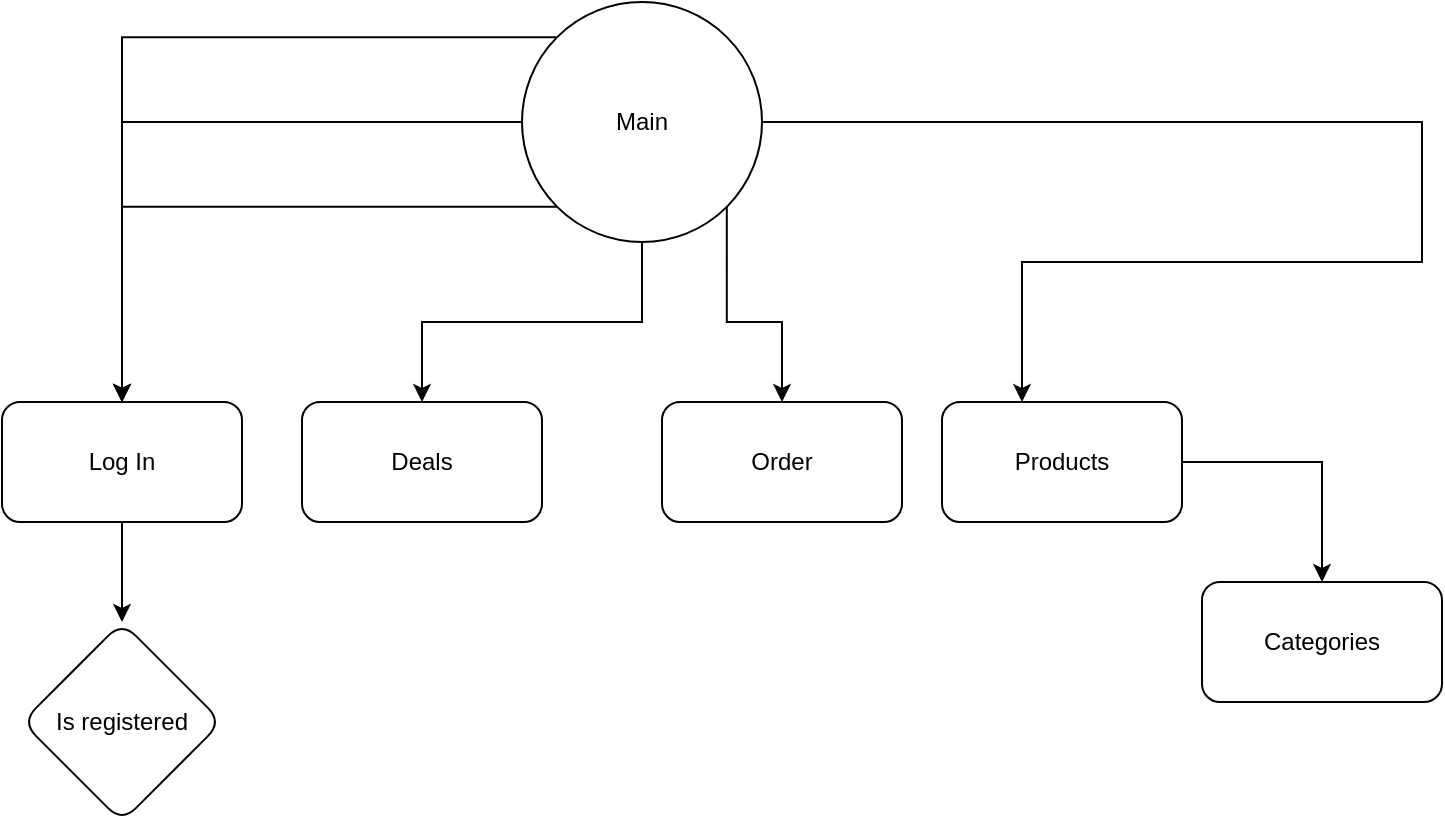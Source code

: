 <mxfile version="24.5.2" type="github">
  <diagram id="C5RBs43oDa-KdzZeNtuy" name="Page-1">
    <mxGraphModel dx="1434" dy="738" grid="1" gridSize="10" guides="1" tooltips="1" connect="1" arrows="1" fold="1" page="1" pageScale="1" pageWidth="827" pageHeight="1169" math="0" shadow="0">
      <root>
        <mxCell id="WIyWlLk6GJQsqaUBKTNV-0" />
        <mxCell id="WIyWlLk6GJQsqaUBKTNV-1" parent="WIyWlLk6GJQsqaUBKTNV-0" />
        <mxCell id="e_LVXAWWAiUJYfjZ-BVR-2" value="" style="edgeStyle=orthogonalEdgeStyle;rounded=0;orthogonalLoop=1;jettySize=auto;html=1;" edge="1" parent="WIyWlLk6GJQsqaUBKTNV-1" source="e_LVXAWWAiUJYfjZ-BVR-21" target="e_LVXAWWAiUJYfjZ-BVR-1">
          <mxGeometry relative="1" as="geometry" />
        </mxCell>
        <mxCell id="e_LVXAWWAiUJYfjZ-BVR-4" value="" style="edgeStyle=orthogonalEdgeStyle;rounded=0;orthogonalLoop=1;jettySize=auto;html=1;exitX=0;exitY=0;exitDx=0;exitDy=0;" edge="1" parent="WIyWlLk6GJQsqaUBKTNV-1" source="e_LVXAWWAiUJYfjZ-BVR-21" target="e_LVXAWWAiUJYfjZ-BVR-3">
          <mxGeometry relative="1" as="geometry" />
        </mxCell>
        <mxCell id="e_LVXAWWAiUJYfjZ-BVR-6" value="" style="edgeStyle=orthogonalEdgeStyle;rounded=0;orthogonalLoop=1;jettySize=auto;html=1;exitX=1;exitY=1;exitDx=0;exitDy=0;" edge="1" parent="WIyWlLk6GJQsqaUBKTNV-1" source="e_LVXAWWAiUJYfjZ-BVR-21" target="e_LVXAWWAiUJYfjZ-BVR-3">
          <mxGeometry relative="1" as="geometry" />
        </mxCell>
        <mxCell id="e_LVXAWWAiUJYfjZ-BVR-7" value="" style="edgeStyle=orthogonalEdgeStyle;rounded=0;orthogonalLoop=1;jettySize=auto;html=1;exitX=0;exitY=0.5;exitDx=0;exitDy=0;" edge="1" parent="WIyWlLk6GJQsqaUBKTNV-1" source="e_LVXAWWAiUJYfjZ-BVR-21" target="e_LVXAWWAiUJYfjZ-BVR-3">
          <mxGeometry relative="1" as="geometry" />
        </mxCell>
        <mxCell id="e_LVXAWWAiUJYfjZ-BVR-9" value="" style="edgeStyle=orthogonalEdgeStyle;rounded=0;orthogonalLoop=1;jettySize=auto;html=1;exitX=1;exitY=0;exitDx=0;exitDy=0;" edge="1" parent="WIyWlLk6GJQsqaUBKTNV-1" source="e_LVXAWWAiUJYfjZ-BVR-21" target="e_LVXAWWAiUJYfjZ-BVR-8">
          <mxGeometry relative="1" as="geometry" />
        </mxCell>
        <mxCell id="e_LVXAWWAiUJYfjZ-BVR-15" value="" style="edgeStyle=orthogonalEdgeStyle;rounded=0;orthogonalLoop=1;jettySize=auto;html=1;exitX=1;exitY=0.5;exitDx=0;exitDy=0;" edge="1" parent="WIyWlLk6GJQsqaUBKTNV-1" source="e_LVXAWWAiUJYfjZ-BVR-21" target="e_LVXAWWAiUJYfjZ-BVR-14">
          <mxGeometry relative="1" as="geometry">
            <Array as="points">
              <mxPoint x="850" y="120" />
              <mxPoint x="850" y="190" />
              <mxPoint x="650" y="190" />
            </Array>
          </mxGeometry>
        </mxCell>
        <mxCell id="e_LVXAWWAiUJYfjZ-BVR-1" value="Deals" style="whiteSpace=wrap;html=1;rounded=1;glass=0;strokeWidth=1;shadow=0;" vertex="1" parent="WIyWlLk6GJQsqaUBKTNV-1">
          <mxGeometry x="290" y="260" width="120" height="60" as="geometry" />
        </mxCell>
        <mxCell id="e_LVXAWWAiUJYfjZ-BVR-19" value="" style="edgeStyle=orthogonalEdgeStyle;rounded=0;orthogonalLoop=1;jettySize=auto;html=1;" edge="1" parent="WIyWlLk6GJQsqaUBKTNV-1" source="e_LVXAWWAiUJYfjZ-BVR-3" target="e_LVXAWWAiUJYfjZ-BVR-18">
          <mxGeometry relative="1" as="geometry" />
        </mxCell>
        <mxCell id="e_LVXAWWAiUJYfjZ-BVR-3" value="Log In" style="whiteSpace=wrap;html=1;rounded=1;glass=0;strokeWidth=1;shadow=0;" vertex="1" parent="WIyWlLk6GJQsqaUBKTNV-1">
          <mxGeometry x="140" y="260" width="120" height="60" as="geometry" />
        </mxCell>
        <mxCell id="e_LVXAWWAiUJYfjZ-BVR-8" value="Order" style="whiteSpace=wrap;html=1;rounded=1;glass=0;strokeWidth=1;shadow=0;" vertex="1" parent="WIyWlLk6GJQsqaUBKTNV-1">
          <mxGeometry x="470" y="260" width="120" height="60" as="geometry" />
        </mxCell>
        <mxCell id="e_LVXAWWAiUJYfjZ-BVR-17" value="" style="edgeStyle=orthogonalEdgeStyle;rounded=0;orthogonalLoop=1;jettySize=auto;html=1;" edge="1" parent="WIyWlLk6GJQsqaUBKTNV-1" source="e_LVXAWWAiUJYfjZ-BVR-14" target="e_LVXAWWAiUJYfjZ-BVR-16">
          <mxGeometry relative="1" as="geometry" />
        </mxCell>
        <mxCell id="e_LVXAWWAiUJYfjZ-BVR-14" value="Products" style="whiteSpace=wrap;html=1;rounded=1;glass=0;strokeWidth=1;shadow=0;" vertex="1" parent="WIyWlLk6GJQsqaUBKTNV-1">
          <mxGeometry x="610" y="260" width="120" height="60" as="geometry" />
        </mxCell>
        <mxCell id="e_LVXAWWAiUJYfjZ-BVR-16" value="Categories" style="whiteSpace=wrap;html=1;rounded=1;glass=0;strokeWidth=1;shadow=0;" vertex="1" parent="WIyWlLk6GJQsqaUBKTNV-1">
          <mxGeometry x="740" y="350" width="120" height="60" as="geometry" />
        </mxCell>
        <mxCell id="e_LVXAWWAiUJYfjZ-BVR-18" value="Is registered" style="rhombus;whiteSpace=wrap;html=1;rounded=1;glass=0;strokeWidth=1;shadow=0;" vertex="1" parent="WIyWlLk6GJQsqaUBKTNV-1">
          <mxGeometry x="150" y="370" width="100" height="100" as="geometry" />
        </mxCell>
        <mxCell id="e_LVXAWWAiUJYfjZ-BVR-21" value="Main" style="ellipse;whiteSpace=wrap;html=1;aspect=fixed;" vertex="1" parent="WIyWlLk6GJQsqaUBKTNV-1">
          <mxGeometry x="400" y="60" width="120" height="120" as="geometry" />
        </mxCell>
      </root>
    </mxGraphModel>
  </diagram>
</mxfile>
